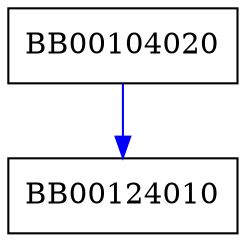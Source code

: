 digraph FUN_00104020 {
  node [shape="box"];
  graph [splines=ortho];
  BB00104020 -> BB00124010 [color="blue"];
}